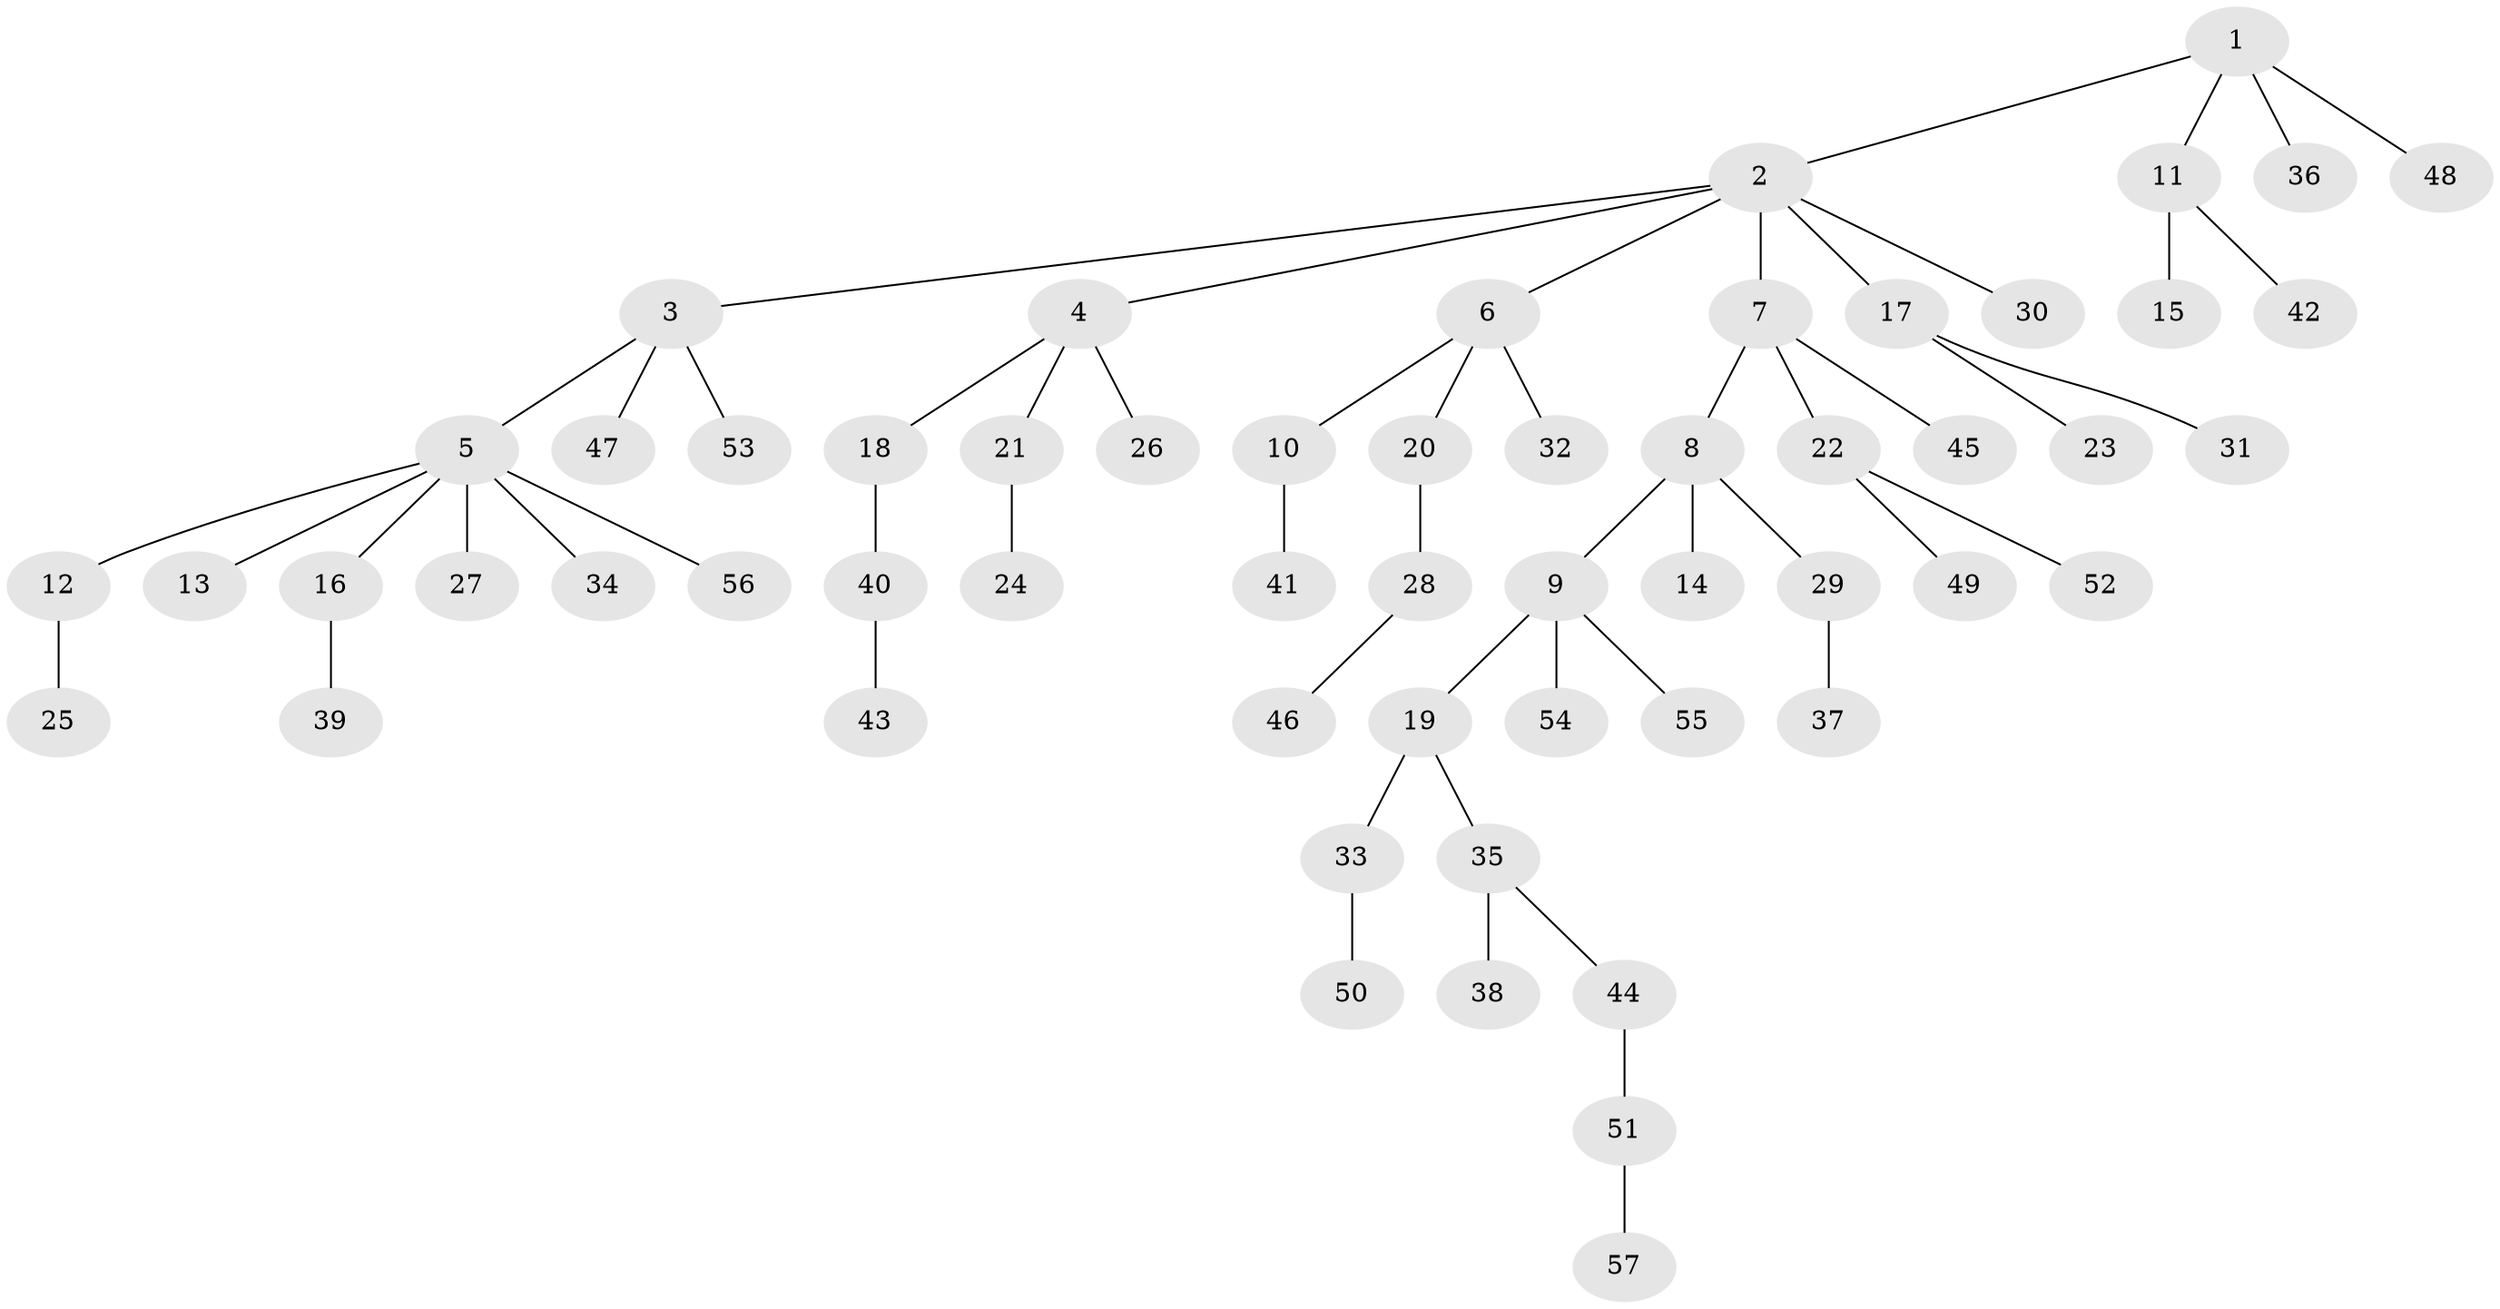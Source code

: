 // coarse degree distribution, {3: 0.13793103448275862, 6: 0.034482758620689655, 2: 0.3793103448275862, 4: 0.034482758620689655, 1: 0.41379310344827586}
// Generated by graph-tools (version 1.1) at 2025/51/03/04/25 22:51:27]
// undirected, 57 vertices, 56 edges
graph export_dot {
  node [color=gray90,style=filled];
  1;
  2;
  3;
  4;
  5;
  6;
  7;
  8;
  9;
  10;
  11;
  12;
  13;
  14;
  15;
  16;
  17;
  18;
  19;
  20;
  21;
  22;
  23;
  24;
  25;
  26;
  27;
  28;
  29;
  30;
  31;
  32;
  33;
  34;
  35;
  36;
  37;
  38;
  39;
  40;
  41;
  42;
  43;
  44;
  45;
  46;
  47;
  48;
  49;
  50;
  51;
  52;
  53;
  54;
  55;
  56;
  57;
  1 -- 2;
  1 -- 11;
  1 -- 36;
  1 -- 48;
  2 -- 3;
  2 -- 4;
  2 -- 6;
  2 -- 7;
  2 -- 17;
  2 -- 30;
  3 -- 5;
  3 -- 47;
  3 -- 53;
  4 -- 18;
  4 -- 21;
  4 -- 26;
  5 -- 12;
  5 -- 13;
  5 -- 16;
  5 -- 27;
  5 -- 34;
  5 -- 56;
  6 -- 10;
  6 -- 20;
  6 -- 32;
  7 -- 8;
  7 -- 22;
  7 -- 45;
  8 -- 9;
  8 -- 14;
  8 -- 29;
  9 -- 19;
  9 -- 54;
  9 -- 55;
  10 -- 41;
  11 -- 15;
  11 -- 42;
  12 -- 25;
  16 -- 39;
  17 -- 23;
  17 -- 31;
  18 -- 40;
  19 -- 33;
  19 -- 35;
  20 -- 28;
  21 -- 24;
  22 -- 49;
  22 -- 52;
  28 -- 46;
  29 -- 37;
  33 -- 50;
  35 -- 38;
  35 -- 44;
  40 -- 43;
  44 -- 51;
  51 -- 57;
}
